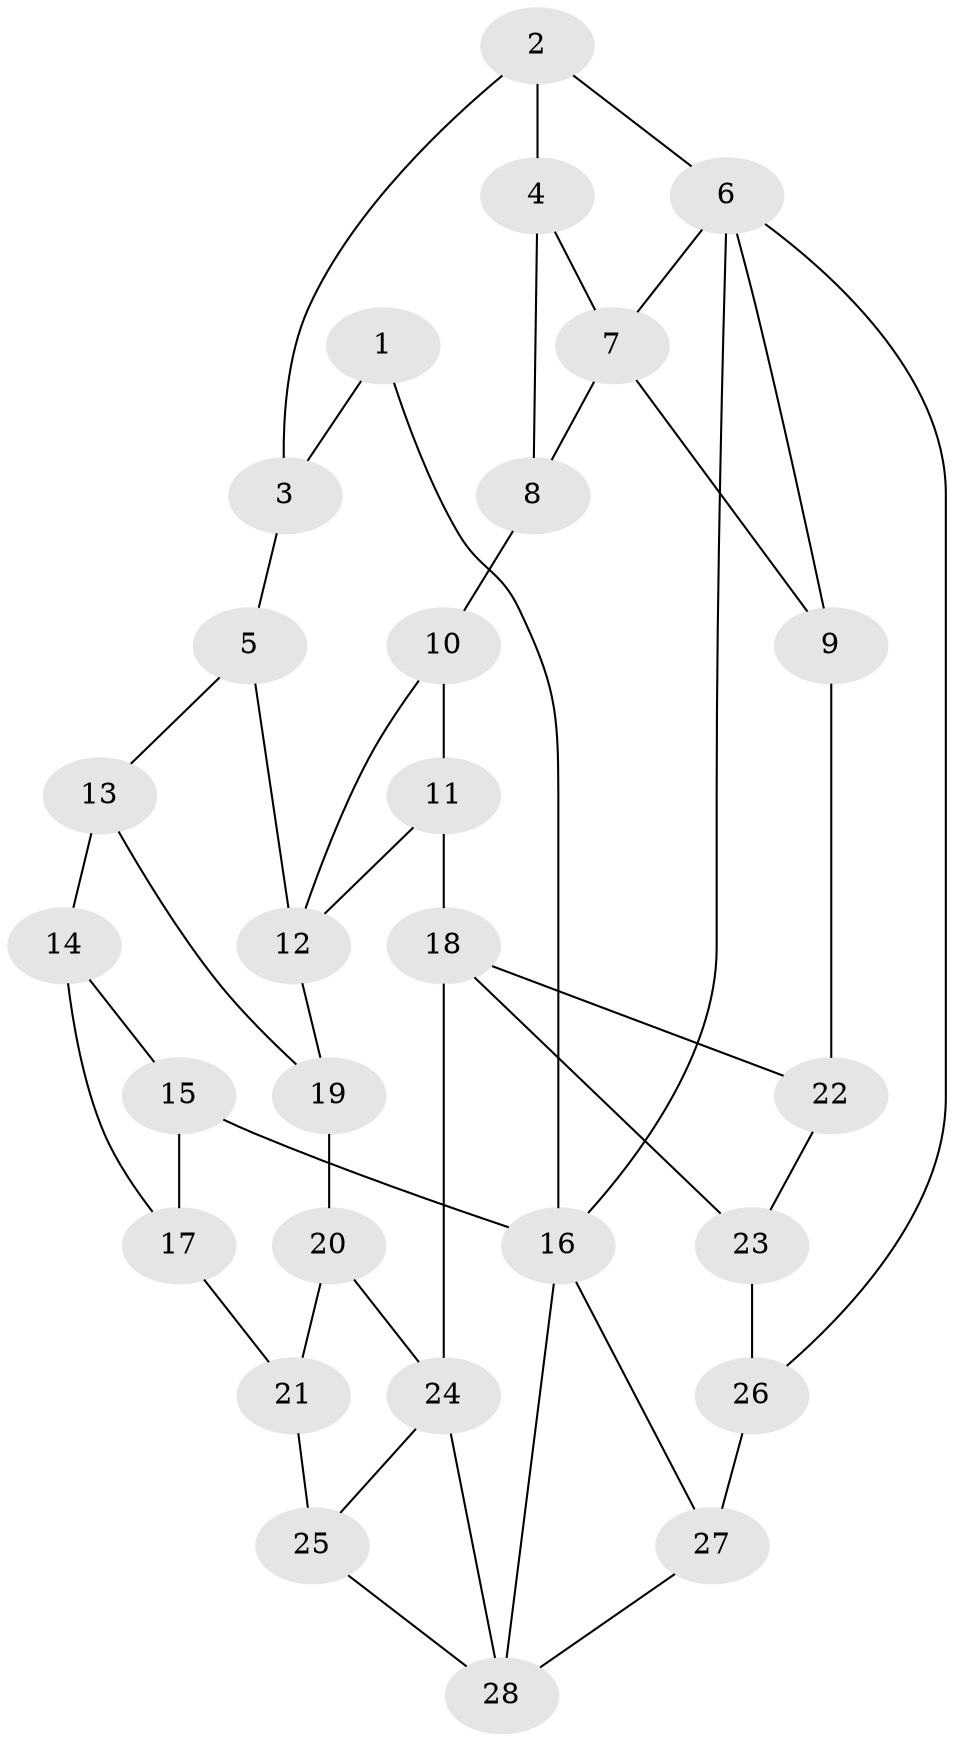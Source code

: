 // original degree distribution, {3: 0.0392156862745098, 5: 0.47058823529411764, 4: 0.27450980392156865, 6: 0.21568627450980393}
// Generated by graph-tools (version 1.1) at 2025/03/03/09/25 03:03:23]
// undirected, 28 vertices, 46 edges
graph export_dot {
graph [start="1"]
  node [color=gray90,style=filled];
  1;
  2;
  3;
  4;
  5;
  6;
  7;
  8;
  9;
  10;
  11;
  12;
  13;
  14;
  15;
  16;
  17;
  18;
  19;
  20;
  21;
  22;
  23;
  24;
  25;
  26;
  27;
  28;
  1 -- 3 [weight=2.0];
  1 -- 16 [weight=1.0];
  2 -- 3 [weight=1.0];
  2 -- 4 [weight=1.0];
  2 -- 6 [weight=1.0];
  3 -- 5 [weight=1.0];
  4 -- 7 [weight=1.0];
  4 -- 8 [weight=1.0];
  5 -- 12 [weight=1.0];
  5 -- 13 [weight=1.0];
  6 -- 7 [weight=1.0];
  6 -- 9 [weight=1.0];
  6 -- 16 [weight=1.0];
  6 -- 26 [weight=1.0];
  7 -- 8 [weight=1.0];
  7 -- 9 [weight=1.0];
  8 -- 10 [weight=2.0];
  9 -- 22 [weight=2.0];
  10 -- 11 [weight=1.0];
  10 -- 12 [weight=1.0];
  11 -- 12 [weight=1.0];
  11 -- 18 [weight=1.0];
  12 -- 19 [weight=1.0];
  13 -- 14 [weight=2.0];
  13 -- 19 [weight=1.0];
  14 -- 15 [weight=1.0];
  14 -- 17 [weight=1.0];
  15 -- 16 [weight=2.0];
  15 -- 17 [weight=1.0];
  16 -- 27 [weight=1.0];
  16 -- 28 [weight=1.0];
  17 -- 21 [weight=1.0];
  18 -- 22 [weight=1.0];
  18 -- 23 [weight=1.0];
  18 -- 24 [weight=1.0];
  19 -- 20 [weight=2.0];
  20 -- 21 [weight=1.0];
  20 -- 24 [weight=1.0];
  21 -- 25 [weight=2.0];
  22 -- 23 [weight=1.0];
  23 -- 26 [weight=2.0];
  24 -- 25 [weight=1.0];
  24 -- 28 [weight=1.0];
  25 -- 28 [weight=1.0];
  26 -- 27 [weight=2.0];
  27 -- 28 [weight=1.0];
}
